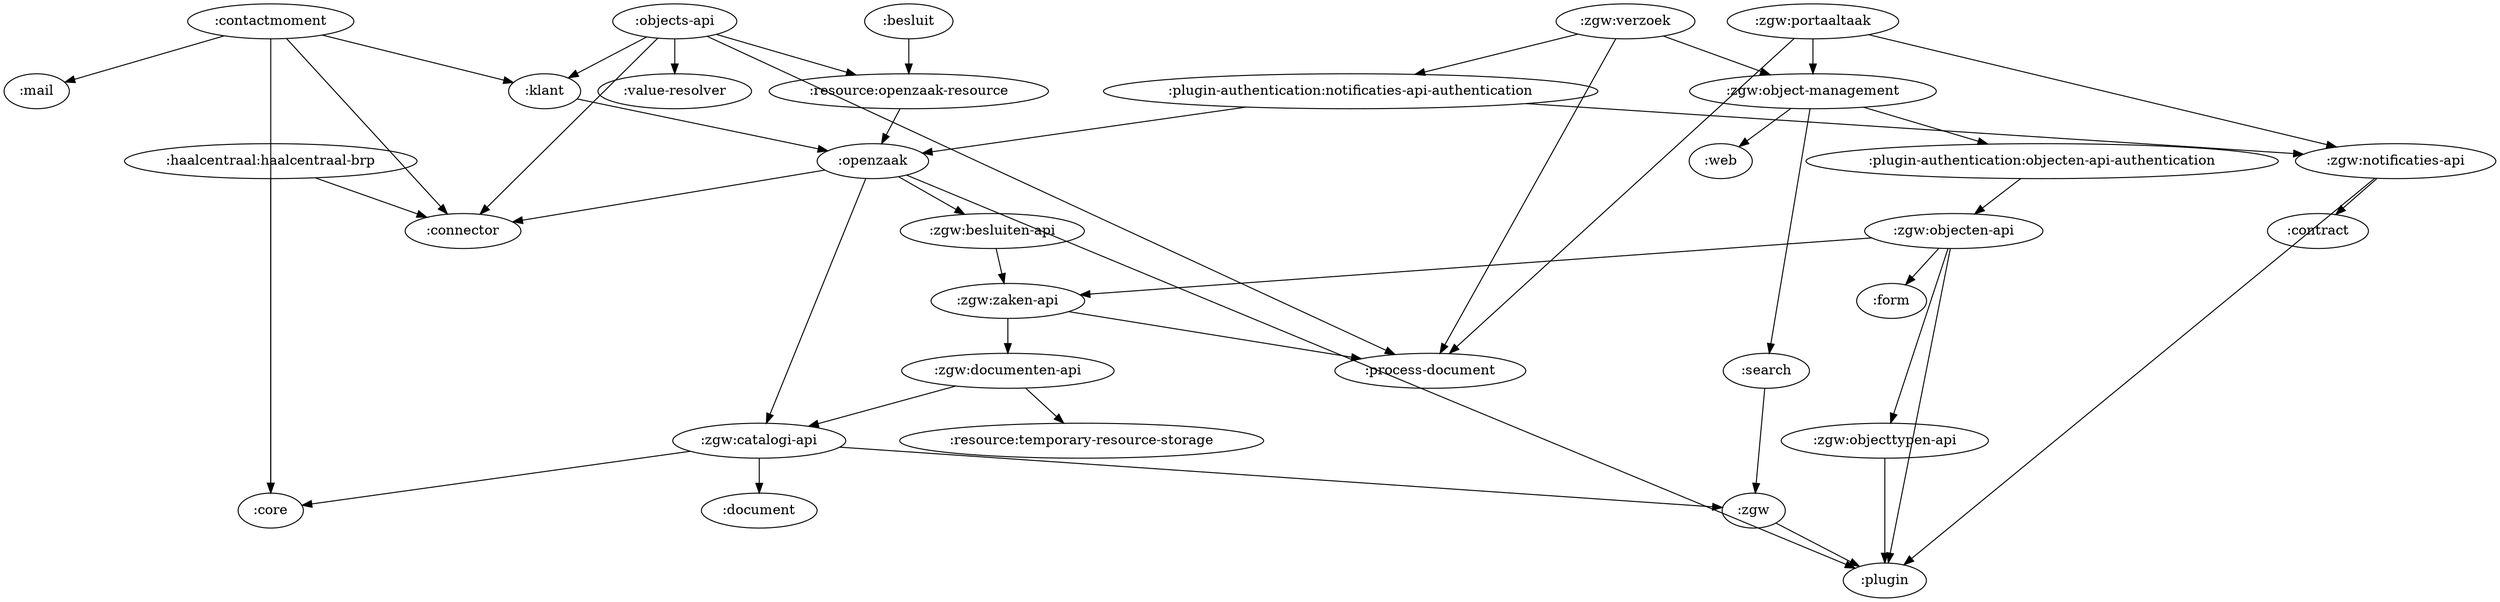 digraph G {
splines="line"

//":audit" -> ":contract"
":besluit" -> ":resource:openzaak-resource"
//":resource:openzaak-resource" -> ":resource"
":resource:openzaak-resource" -> ":openzaak"
//":resource" -> ":contract"
":openzaak" -> ":connector"
":openzaak" -> ":plugin"
":openzaak" -> ":zgw:catalogi-api"
":openzaak" -> ":zgw:besluiten-api"
//":case" -> ":document"
//":case" -> ":value-resolver"
//":document" -> ":data-provider"
//":document" -> ":resource"
//":data-provider" -> ":web"
//":connector" -> ":contract"
":contactmoment" -> ":connector"
":contactmoment" -> ":core"
":contactmoment" -> ":klant"
":contactmoment" -> ":mail"
//":core" -> ":resource"
//":core" -> ":web"
":klant" -> ":openzaak"
//":mail" -> ":contract"
//":web" -> ":contract"
//":document-export" -> ":document"
//":document-export" -> ":resource"
//":document-generation" -> ":core"
//":document-generation" -> ":document"
//":exact-plugin" -> ":process-document"
//":exact-plugin" -> ":plugin"
//":process-document" -> ":core"
//":process-document" -> ":document"
//":process-document" -> ":audit"
//":process-document" -> ":value-resolver"
//":plugin" -> ":process-link"
//":plugin" -> ":contract"
//":plugin" -> ":value-resolver"
//":process-link" -> ":contract"
//":process-link" -> ":core"
//":external-event" -> ":process-document"
//":external-event" -> ":form"
//":form" -> ":core"
//":form" -> ":document"
//":form-flow-valtimo" -> ":form-flow"
//":form-flow-valtimo" -> ":form"
//":form-flow-valtimo" -> ":form-link"
//":form-flow-valtimo" -> ":value-resolver"
//":form-flow-valtimo" -> ":process-link"
//":form-link" -> ":process-document"
//":form-link" -> ":form"
//":form-link" -> ":resource:temporary-resource-storage"
//":form-link" -> ":process-link"
//":resource:temporary-resource-storage" -> ":contract"
//":keycloak-iam" -> ":contract"
":zgw:catalogi-api" -> ":core"
":zgw:catalogi-api" -> ":document"
":zgw:catalogi-api" -> ":zgw"
":zgw:besluiten-api" -> ":zgw:zaken-api"
//":milestones" -> ":core"
//":milestones" -> ":web"
//":notes" -> ":audit"
//":notes" -> ":document"
//":notes" -> ":web"
":objects-api" -> ":connector"
":objects-api" -> ":process-document"
":objects-api" -> ":klant"
":objects-api" -> ":resource:openzaak-resource"
":objects-api" -> ":value-resolver"
":zgw" -> ":plugin"
":zgw:zaken-api" -> ":process-document"
":zgw:zaken-api" -> ":zgw:documenten-api"
//":plugin-authentication" -> ":plugin"
//":plugin-valtimo" -> ":plugin"
//":plugin-valtimo" -> ":core"
//":search" -> ":web"
":search" -> ":zgw"
//":document-generation:smartdocuments" -> ":connector"
//":document-generation:smartdocuments" -> ":document-generation"
//":document-generation:smartdocuments" -> ":process-document"
//":document-generation:smartdocuments" -> ":resource"
//":document-generation:smartdocuments" -> ":resource:temporary-resource-storage"
//":document-generation:smartdocuments" -> ":value-resolver"
":haalcentraal:haalcentraal-brp" -> ":core"
":haalcentraal:haalcentraal-brp" -> ":connector"
//":mail:local-mail" -> ":mail"
":plugin-authentication:notificaties-api-authentication" -> ":openzaak"
":plugin-authentication:notificaties-api-authentication" -> ":zgw:notificaties-api"
//":plugin-authentication:objecten-api-authentication" -> ":core"
":plugin-authentication:objecten-api-authentication" -> ":zgw:objecten-api"
":zgw:documenten-api" -> ":resource:temporary-resource-storage"
":zgw:documenten-api" -> ":zgw:catalogi-api"
":zgw:notificaties-api" -> ":contract"
":zgw:notificaties-api" -> ":plugin"
":zgw:object-management" -> ":web"
":zgw:object-management" -> ":search"
":zgw:object-management" -> ":plugin-authentication:objecten-api-authentication"
":zgw:objecten-api" -> ":plugin"
":zgw:objecten-api" -> ":form"
":zgw:objecten-api" -> ":zgw:zaken-api"
":zgw:objecten-api" -> ":zgw:objecttypen-api"
":zgw:objecttypen-api" -> ":plugin"
":zgw:portaaltaak" -> ":process-document"
":zgw:portaaltaak" -> ":zgw:object-management"
":zgw:portaaltaak" -> ":zgw:notificaties-api"
":zgw:verzoek" -> ":process-document"
":zgw:verzoek" -> ":plugin-authentication:notificaties-api-authentication"
":zgw:verzoek" -> ":zgw:object-management"
//":document-generation:local-document-generation" -> ":document-generation"
//":resource:local-resource" -> ":resource"
//":mail:flowmailer" -> ":mail"
//":mail:flowmailer" -> ":connector"
//":mail:flowmailer" -> ":document"
//":mail:flowmailer" -> ":resource"
//":mail:mandrill" -> ":mail"
//":mail:wordpress-mail" -> ":mail"
//":mail:wordpress-mail" -> ":connector"
//":mail:wordpress-mail" -> ":document"
}